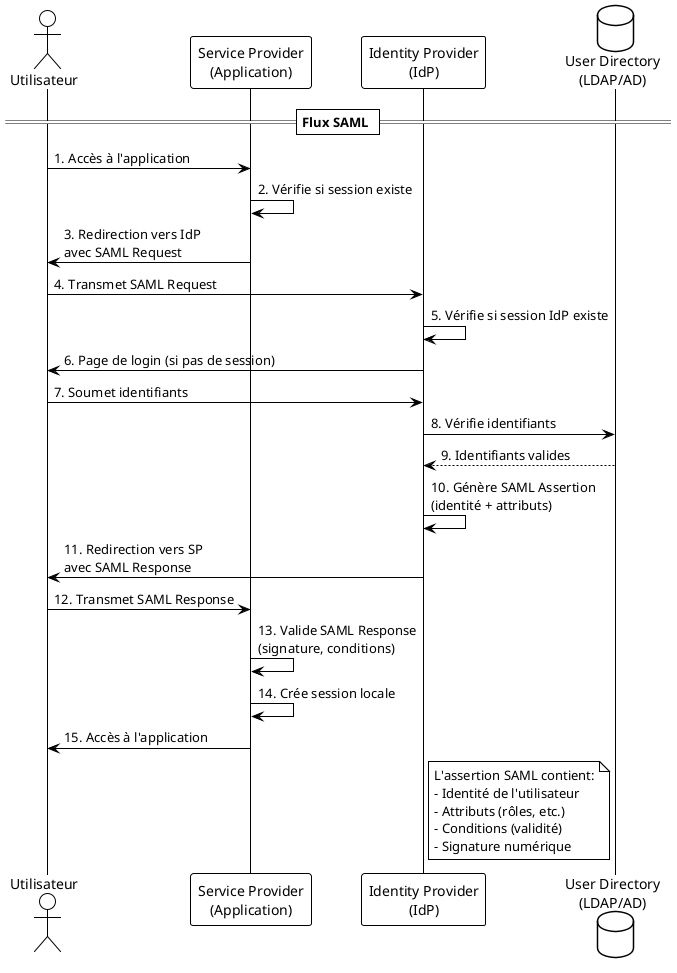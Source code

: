 @startuml SAML SSO
!theme plain
skinparam handwritten false
skinparam backgroundColor white
skinparam defaultFontName Arial

actor "Utilisateur" as user
participant "Service Provider\n(Application)" as sp
participant "Identity Provider\n(IdP)" as idp
database "User Directory\n(LDAP/AD)" as db

== Flux SAML ==
user -> sp: 1. Accès à l'application
sp -> sp: 2. Vérifie si session existe
sp -> user: 3. Redirection vers IdP\navec SAML Request
user -> idp: 4. Transmet SAML Request
idp -> idp: 5. Vérifie si session IdP existe
idp -> user: 6. Page de login (si pas de session)
user -> idp: 7. Soumet identifiants
idp -> db: 8. Vérifie identifiants
db --> idp: 9. Identifiants valides
idp -> idp: 10. Génère SAML Assertion\n(identité + attributs)
idp -> user: 11. Redirection vers SP\navec SAML Response
user -> sp: 12. Transmet SAML Response
sp -> sp: 13. Valide SAML Response\n(signature, conditions)
sp -> sp: 14. Crée session locale
sp -> user: 15. Accès à l'application

note right of idp
  L'assertion SAML contient:
  - Identité de l'utilisateur
  - Attributs (rôles, etc.)
  - Conditions (validité)
  - Signature numérique
end note

@enduml
